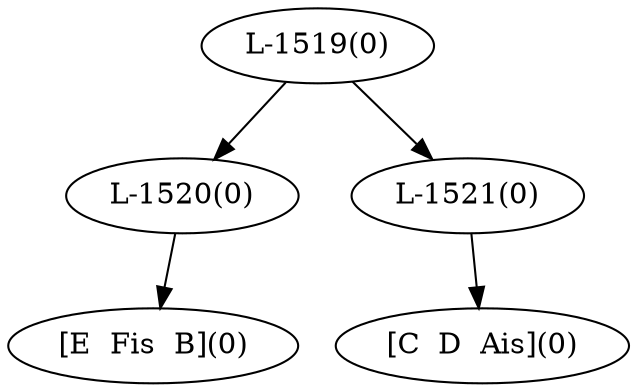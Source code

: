 digraph sample{
"L-1520(0)"->"[E  Fis  B](0)"
"L-1521(0)"->"[C  D  Ais](0)"
"L-1519(0)"->"L-1520(0)"
"L-1519(0)"->"L-1521(0)"
{rank = min; "L-1519(0)"}
{rank = same; "L-1520(0)"; "L-1521(0)";}
{rank = max; "[C  D  Ais](0)"; "[E  Fis  B](0)";}
}